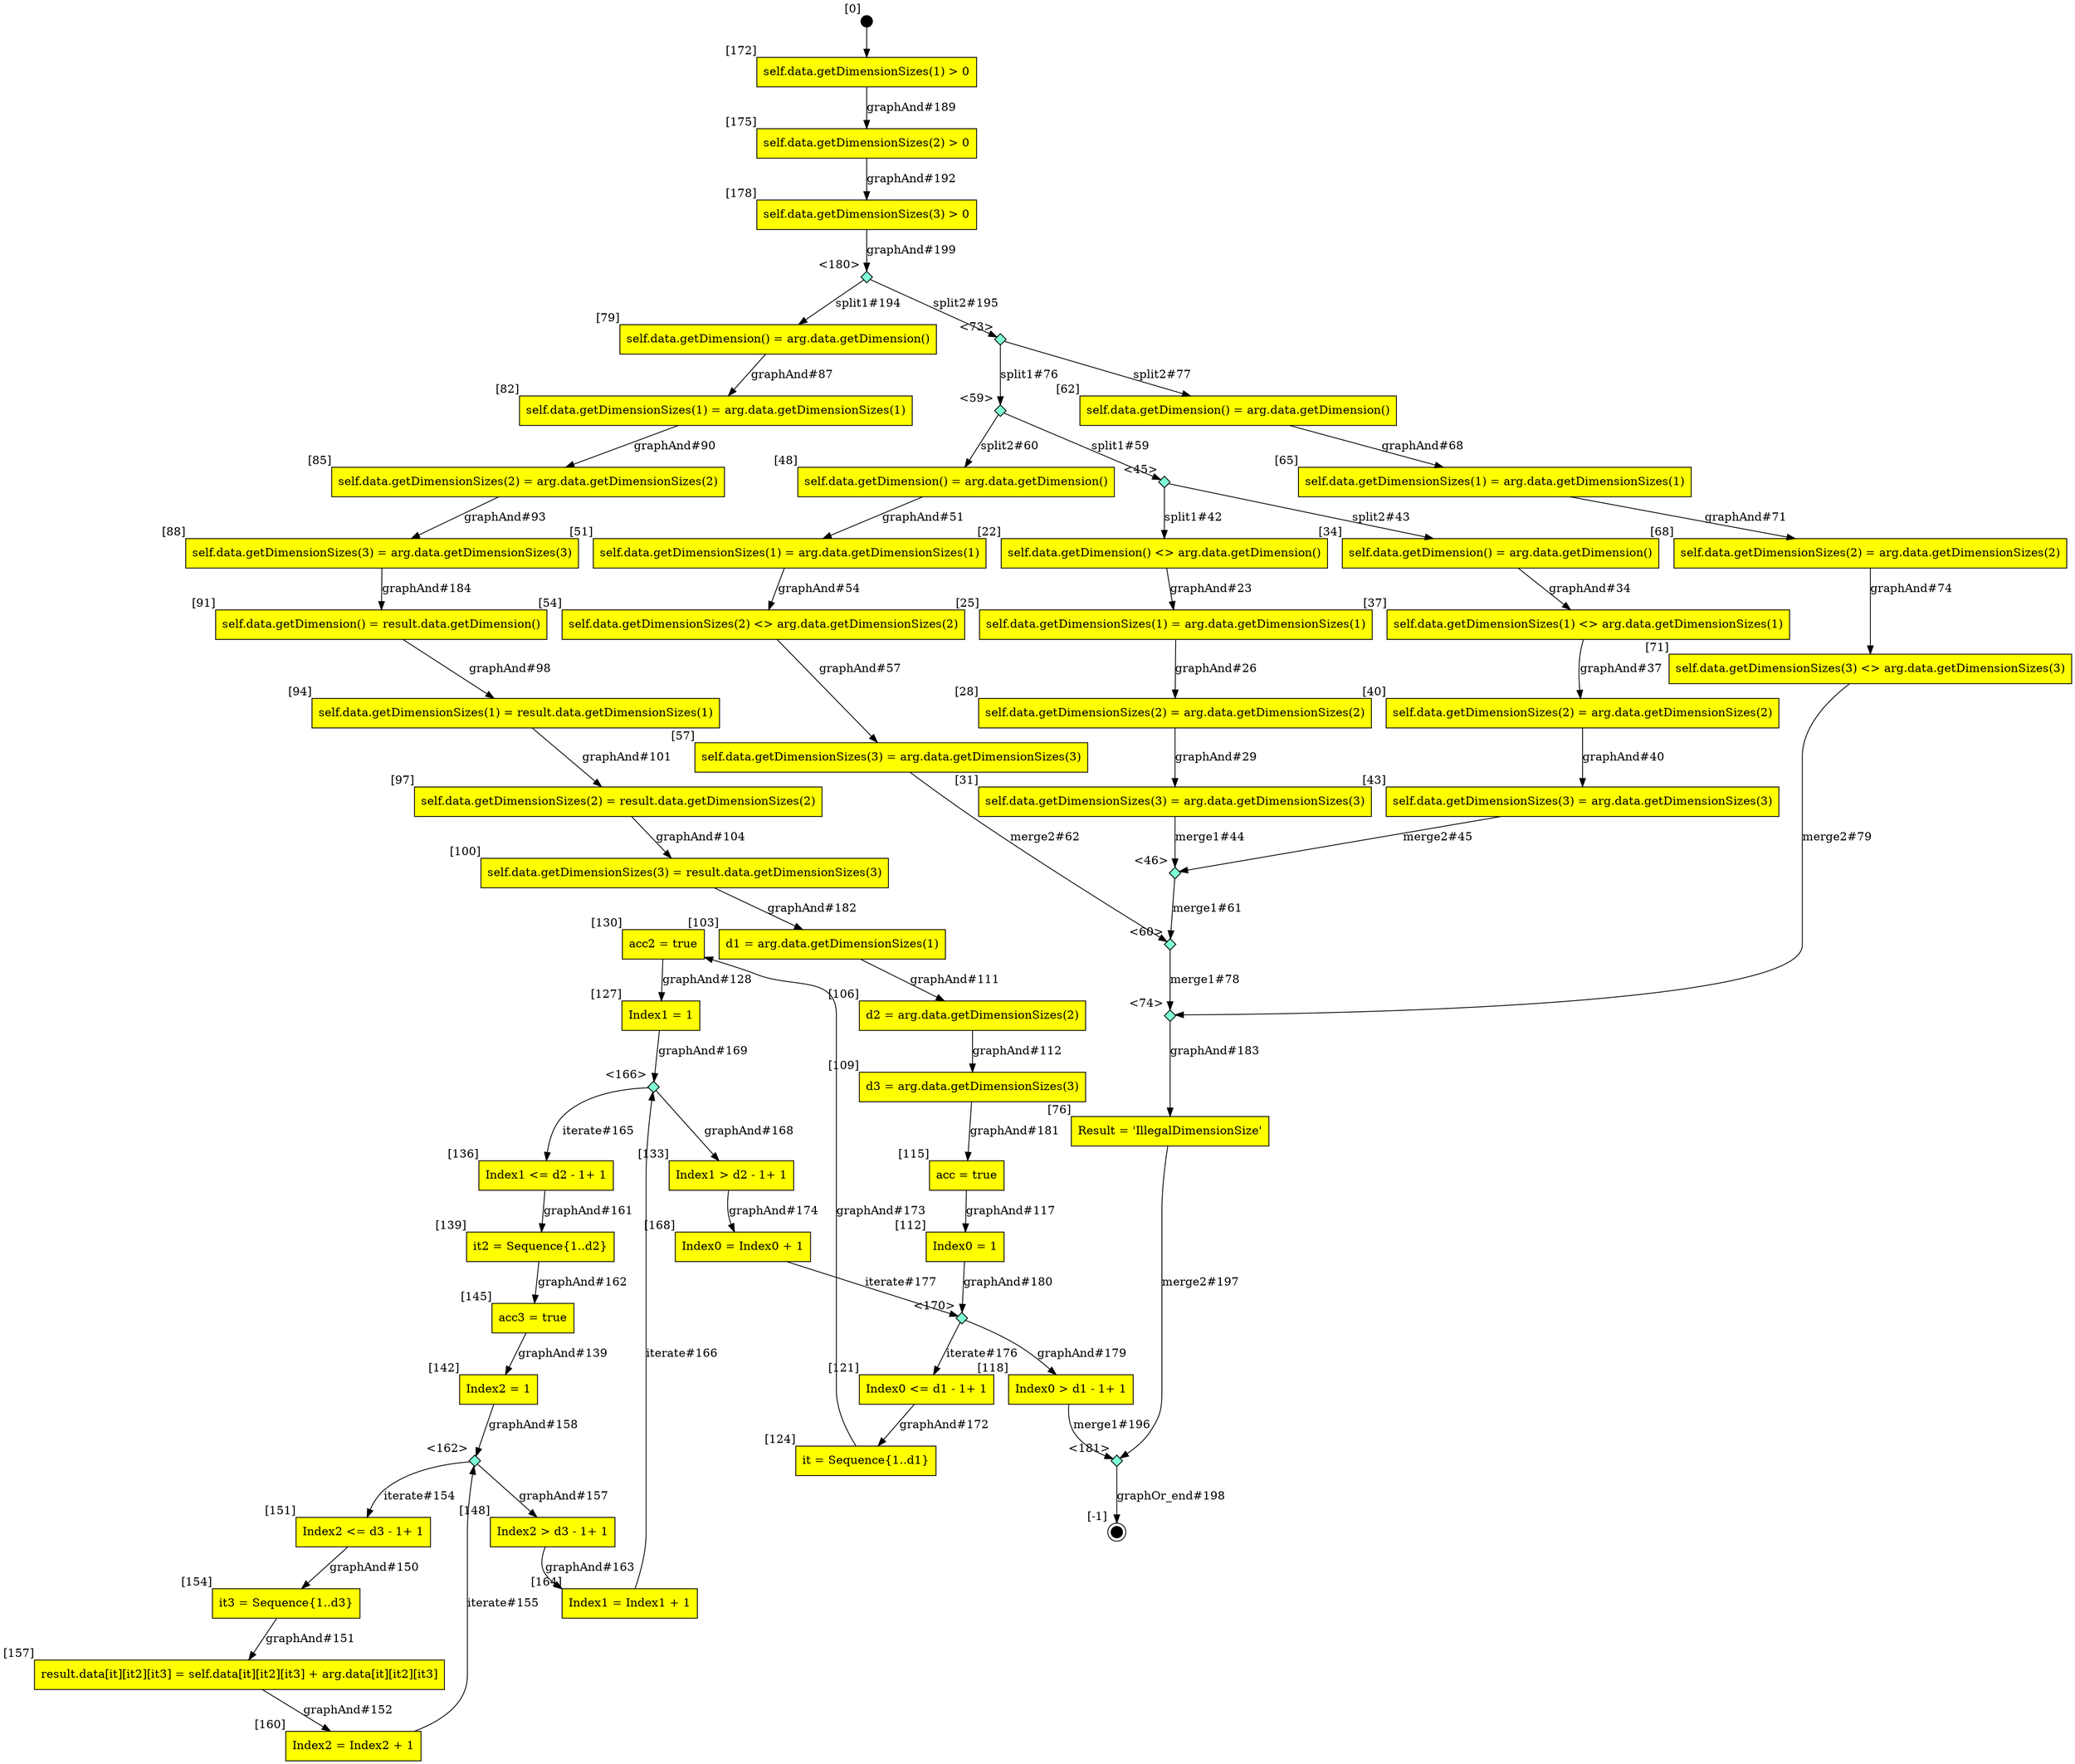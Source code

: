 digraph CLG {
  130 [shape="box", label="acc2 = true", style=filled, fillcolor=yellow, xlabel="[130]"];
  133 [shape="box", label="Index1 > d2 - 1+ 1", style=filled, fillcolor=yellow, xlabel="[133]"];
  136 [shape="box", label="Index1 <= d2 - 1+ 1", style=filled, fillcolor=yellow, xlabel="[136]"];
  139 [shape="box", label="it2 = Sequence{1..d2}", style=filled, fillcolor=yellow, xlabel="[139]"];
  142 [shape="box", label="Index2 = 1", style=filled, fillcolor=yellow, xlabel="[142]"];
  145 [shape="box", label="acc3 = true", style=filled, fillcolor=yellow, xlabel="[145]"];
  148 [shape="box", label="Index2 > d3 - 1+ 1", style=filled, fillcolor=yellow, xlabel="[148]"];
  22 [shape="box", label="self.data.getDimension() <> arg.data.getDimension()", style=filled, fillcolor=yellow, xlabel="[22]"];
  151 [shape="box", label="Index2 <= d3 - 1+ 1", style=filled, fillcolor=yellow, xlabel="[151]"];
  25 [shape="box", label="self.data.getDimensionSizes(1) = arg.data.getDimensionSizes(1)", style=filled, fillcolor=yellow, xlabel="[25]"];
  154 [shape="box", label="it3 = Sequence{1..d3}", style=filled, fillcolor=yellow, xlabel="[154]"];
  28 [shape="box", label="self.data.getDimensionSizes(2) = arg.data.getDimensionSizes(2)", style=filled, fillcolor=yellow, xlabel="[28]"];
  157 [shape="box", label="result.data[it][it2][it3] = self.data[it][it2][it3] + arg.data[it][it2][it3]", style=filled, fillcolor=yellow, xlabel="[157]"];
  31 [shape="box", label="self.data.getDimensionSizes(3) = arg.data.getDimensionSizes(3)", style=filled, fillcolor=yellow, xlabel="[31]"];
  160 [shape="box", label="Index2 = Index2 + 1", style=filled, fillcolor=yellow, xlabel="[160]"];
  162 [shape="diamond", label="", xlabel="<162>", style=filled, fillcolor=aquamarine, fixedsize=true, width=.2, height=.2];
  34 [shape="box", label="self.data.getDimension() = arg.data.getDimension()", style=filled, fillcolor=yellow, xlabel="[34]"];
  164 [shape="box", label="Index1 = Index1 + 1", style=filled, fillcolor=yellow, xlabel="[164]"];
  37 [shape="box", label="self.data.getDimensionSizes(1) <> arg.data.getDimensionSizes(1)", style=filled, fillcolor=yellow, xlabel="[37]"];
  166 [shape="diamond", label="", xlabel="<166>", style=filled, fillcolor=aquamarine, fixedsize=true, width=.2, height=.2];
  168 [shape="box", label="Index0 = Index0 + 1", style=filled, fillcolor=yellow, xlabel="[168]"];
  40 [shape="box", label="self.data.getDimensionSizes(2) = arg.data.getDimensionSizes(2)", style=filled, fillcolor=yellow, xlabel="[40]"];
  170 [shape="diamond", label="", xlabel="<170>", style=filled, fillcolor=aquamarine, fixedsize=true, width=.2, height=.2];
  171 [style=filled, fillcolor=black, shape="circle", label="", fixedsize=true, width=.2, height=.2, xlabel="[0]"];
  43 [shape="box", label="self.data.getDimensionSizes(3) = arg.data.getDimensionSizes(3)", style=filled, fillcolor=yellow, xlabel="[43]"];
  172 [shape="box", label="self.data.getDimensionSizes(1) > 0", style=filled, fillcolor=yellow, xlabel="[172]"];
  45 [shape="diamond", label="", xlabel="<45>", style=filled, fillcolor=aquamarine, fixedsize=true, width=.2, height=.2];
  46 [shape="diamond", label="", xlabel="<46>", style=filled, fillcolor=aquamarine, fixedsize=true, width=.2, height=.2];
  175 [shape="box", label="self.data.getDimensionSizes(2) > 0", style=filled, fillcolor=yellow, xlabel="[175]"];
  48 [shape="box", label="self.data.getDimension() = arg.data.getDimension()", style=filled, fillcolor=yellow, xlabel="[48]"];
  178 [shape="box", label="self.data.getDimensionSizes(3) > 0", style=filled, fillcolor=yellow, xlabel="[178]"];
  51 [shape="box", label="self.data.getDimensionSizes(1) = arg.data.getDimensionSizes(1)", style=filled, fillcolor=yellow, xlabel="[51]"];
  180 [shape="diamond", label="", xlabel="<180>", style=filled, fillcolor=aquamarine, fixedsize=true, width=.2, height=.2];
  181 [shape="diamond", label="", xlabel="<181>", style=filled, fillcolor=aquamarine, fixedsize=true, width=.2, height=.2];
  54 [shape="box", label="self.data.getDimensionSizes(2) <> arg.data.getDimensionSizes(2)", style=filled, fillcolor=yellow, xlabel="[54]"];
  57 [shape="box", label="self.data.getDimensionSizes(3) = arg.data.getDimensionSizes(3)", style=filled, fillcolor=yellow, xlabel="[57]"];
  59 [shape="diamond", label="", xlabel="<59>", style=filled, fillcolor=aquamarine, fixedsize=true, width=.2, height=.2];
  60 [shape="diamond", label="", xlabel="<60>", style=filled, fillcolor=aquamarine, fixedsize=true, width=.2, height=.2];
  62 [shape="box", label="self.data.getDimension() = arg.data.getDimension()", style=filled, fillcolor=yellow, xlabel="[62]"];
  65 [shape="box", label="self.data.getDimensionSizes(1) = arg.data.getDimensionSizes(1)", style=filled, fillcolor=yellow, xlabel="[65]"];
  68 [shape="box", label="self.data.getDimensionSizes(2) = arg.data.getDimensionSizes(2)", style=filled, fillcolor=yellow, xlabel="[68]"];
  71 [shape="box", label="self.data.getDimensionSizes(3) <> arg.data.getDimensionSizes(3)", style=filled, fillcolor=yellow, xlabel="[71]"];
  73 [shape="diamond", label="", xlabel="<73>", style=filled, fillcolor=aquamarine, fixedsize=true, width=.2, height=.2];
  74 [shape="diamond", label="", xlabel="<74>", style=filled, fillcolor=aquamarine, fixedsize=true, width=.2, height=.2];
  76 [shape="box", label="Result = 'IllegalDimensionSize'", style=filled, fillcolor=yellow, xlabel="[76]"];
  77 [style=filled, fillcolor=black, shape="doublecircle", label="", fixedsize=true, width=.2, height=.2, xlabel="[-1]"];
  79 [shape="box", label="self.data.getDimension() = arg.data.getDimension()", style=filled, fillcolor=yellow, xlabel="[79]"];
  82 [shape="box", label="self.data.getDimensionSizes(1) = arg.data.getDimensionSizes(1)", style=filled, fillcolor=yellow, xlabel="[82]"];
  85 [shape="box", label="self.data.getDimensionSizes(2) = arg.data.getDimensionSizes(2)", style=filled, fillcolor=yellow, xlabel="[85]"];
  88 [shape="box", label="self.data.getDimensionSizes(3) = arg.data.getDimensionSizes(3)", style=filled, fillcolor=yellow, xlabel="[88]"];
  91 [shape="box", label="self.data.getDimension() = result.data.getDimension()", style=filled, fillcolor=yellow, xlabel="[91]"];
  94 [shape="box", label="self.data.getDimensionSizes(1) = result.data.getDimensionSizes(1)", style=filled, fillcolor=yellow, xlabel="[94]"];
  97 [shape="box", label="self.data.getDimensionSizes(2) = result.data.getDimensionSizes(2)", style=filled, fillcolor=yellow, xlabel="[97]"];
  100 [shape="box", label="self.data.getDimensionSizes(3) = result.data.getDimensionSizes(3)", style=filled, fillcolor=yellow, xlabel="[100]"];
  103 [shape="box", label="d1 = arg.data.getDimensionSizes(1)", style=filled, fillcolor=yellow, xlabel="[103]"];
  106 [shape="box", label="d2 = arg.data.getDimensionSizes(2)", style=filled, fillcolor=yellow, xlabel="[106]"];
  109 [shape="box", label="d3 = arg.data.getDimensionSizes(3)", style=filled, fillcolor=yellow, xlabel="[109]"];
  112 [shape="box", label="Index0 = 1", style=filled, fillcolor=yellow, xlabel="[112]"];
  115 [shape="box", label="acc = true", style=filled, fillcolor=yellow, xlabel="[115]"];
  118 [shape="box", label="Index0 > d1 - 1+ 1", style=filled, fillcolor=yellow, xlabel="[118]"];
  121 [shape="box", label="Index0 <= d1 - 1+ 1", style=filled, fillcolor=yellow, xlabel="[121]"];
  124 [shape="box", label="it = Sequence{1..d1}", style=filled, fillcolor=yellow, xlabel="[124]"];
  127 [shape="box", label="Index1 = 1", style=filled, fillcolor=yellow, xlabel="[127]"];
  130 -> 127[label="graphAnd#128"];
  145 -> 142[label="graphAnd#139"];
  151 -> 154[label="graphAnd#150"];
  154 -> 157[label="graphAnd#151"];
  22 -> 25[label="graphAnd#23"];
  157 -> 160[label="graphAnd#152"];
  162 -> 151[label="iterate#154"];
  25 -> 28[label="graphAnd#26"];
  160 -> 162[label="iterate#155"];
  162 -> 148[label="graphAnd#157"];
  28 -> 31[label="graphAnd#29"];
  142 -> 162[label="graphAnd#158"];
  136 -> 139[label="graphAnd#161"];
  139 -> 145[label="graphAnd#162"];
  34 -> 37[label="graphAnd#34"];
  148 -> 164[label="graphAnd#163"];
  166 -> 136[label="iterate#165"];
  37 -> 40[label="graphAnd#37"];
  164 -> 166[label="iterate#166"];
  166 -> 133[label="graphAnd#168"];
  40 -> 43[label="graphAnd#40"];
  127 -> 166[label="graphAnd#169"];
  45 -> 22[label="split1#42"];
  45 -> 34[label="split2#43"];
  121 -> 124[label="graphAnd#172"];
  31 -> 46[label="merge1#44"];
  124 -> 130[label="graphAnd#173"];
  43 -> 46[label="merge2#45"];
  133 -> 168[label="graphAnd#174"];
  170 -> 121[label="iterate#176"];
  168 -> 170[label="iterate#177"];
  170 -> 118[label="graphAnd#179"];
  48 -> 51[label="graphAnd#51"];
  112 -> 170[label="graphAnd#180"];
  109 -> 115[label="graphAnd#181"];
  100 -> 103[label="graphAnd#182"];
  51 -> 54[label="graphAnd#54"];
  74 -> 76[label="graphAnd#183"];
  88 -> 91[label="graphAnd#184"];
  171 -> 172;
  54 -> 57[label="graphAnd#57"];
  59 -> 45[label="split1#59"];
  59 -> 48[label="split2#60"];
  172 -> 175[label="graphAnd#189"];
  46 -> 60[label="merge1#61"];
  57 -> 60[label="merge2#62"];
  175 -> 178[label="graphAnd#192"];
  180 -> 79[label="split1#194"];
  180 -> 73[label="split2#195"];
  118 -> 181[label="merge1#196"];
  62 -> 65[label="graphAnd#68"];
  76 -> 181[label="merge2#197"];
  181 -> 77[label="graphOr_end#198"];
  178 -> 180[label="graphAnd#199"];
  65 -> 68[label="graphAnd#71"];
  68 -> 71[label="graphAnd#74"];
  73 -> 59[label="split1#76"];
  73 -> 62[label="split2#77"];
  60 -> 74[label="merge1#78"];
  71 -> 74[label="merge2#79"];
  79 -> 82[label="graphAnd#87"];
  82 -> 85[label="graphAnd#90"];
  85 -> 88[label="graphAnd#93"];
  91 -> 94[label="graphAnd#98"];
  94 -> 97[label="graphAnd#101"];
  97 -> 100[label="graphAnd#104"];
  103 -> 106[label="graphAnd#111"];
  106 -> 109[label="graphAnd#112"];
  115 -> 112[label="graphAnd#117"];
}
